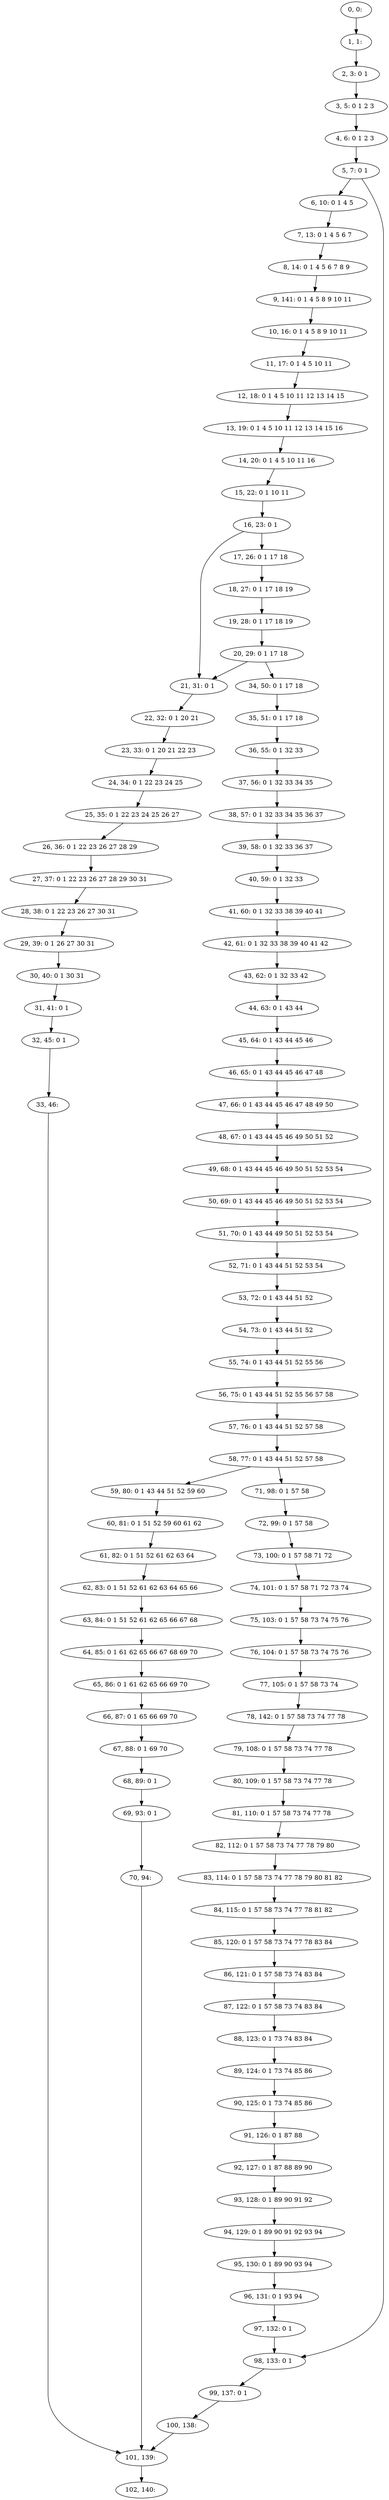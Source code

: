digraph G {
0[label="0, 0: "];
1[label="1, 1: "];
2[label="2, 3: 0 1 "];
3[label="3, 5: 0 1 2 3 "];
4[label="4, 6: 0 1 2 3 "];
5[label="5, 7: 0 1 "];
6[label="6, 10: 0 1 4 5 "];
7[label="7, 13: 0 1 4 5 6 7 "];
8[label="8, 14: 0 1 4 5 6 7 8 9 "];
9[label="9, 141: 0 1 4 5 8 9 10 11 "];
10[label="10, 16: 0 1 4 5 8 9 10 11 "];
11[label="11, 17: 0 1 4 5 10 11 "];
12[label="12, 18: 0 1 4 5 10 11 12 13 14 15 "];
13[label="13, 19: 0 1 4 5 10 11 12 13 14 15 16 "];
14[label="14, 20: 0 1 4 5 10 11 16 "];
15[label="15, 22: 0 1 10 11 "];
16[label="16, 23: 0 1 "];
17[label="17, 26: 0 1 17 18 "];
18[label="18, 27: 0 1 17 18 19 "];
19[label="19, 28: 0 1 17 18 19 "];
20[label="20, 29: 0 1 17 18 "];
21[label="21, 31: 0 1 "];
22[label="22, 32: 0 1 20 21 "];
23[label="23, 33: 0 1 20 21 22 23 "];
24[label="24, 34: 0 1 22 23 24 25 "];
25[label="25, 35: 0 1 22 23 24 25 26 27 "];
26[label="26, 36: 0 1 22 23 26 27 28 29 "];
27[label="27, 37: 0 1 22 23 26 27 28 29 30 31 "];
28[label="28, 38: 0 1 22 23 26 27 30 31 "];
29[label="29, 39: 0 1 26 27 30 31 "];
30[label="30, 40: 0 1 30 31 "];
31[label="31, 41: 0 1 "];
32[label="32, 45: 0 1 "];
33[label="33, 46: "];
34[label="34, 50: 0 1 17 18 "];
35[label="35, 51: 0 1 17 18 "];
36[label="36, 55: 0 1 32 33 "];
37[label="37, 56: 0 1 32 33 34 35 "];
38[label="38, 57: 0 1 32 33 34 35 36 37 "];
39[label="39, 58: 0 1 32 33 36 37 "];
40[label="40, 59: 0 1 32 33 "];
41[label="41, 60: 0 1 32 33 38 39 40 41 "];
42[label="42, 61: 0 1 32 33 38 39 40 41 42 "];
43[label="43, 62: 0 1 32 33 42 "];
44[label="44, 63: 0 1 43 44 "];
45[label="45, 64: 0 1 43 44 45 46 "];
46[label="46, 65: 0 1 43 44 45 46 47 48 "];
47[label="47, 66: 0 1 43 44 45 46 47 48 49 50 "];
48[label="48, 67: 0 1 43 44 45 46 49 50 51 52 "];
49[label="49, 68: 0 1 43 44 45 46 49 50 51 52 53 54 "];
50[label="50, 69: 0 1 43 44 45 46 49 50 51 52 53 54 "];
51[label="51, 70: 0 1 43 44 49 50 51 52 53 54 "];
52[label="52, 71: 0 1 43 44 51 52 53 54 "];
53[label="53, 72: 0 1 43 44 51 52 "];
54[label="54, 73: 0 1 43 44 51 52 "];
55[label="55, 74: 0 1 43 44 51 52 55 56 "];
56[label="56, 75: 0 1 43 44 51 52 55 56 57 58 "];
57[label="57, 76: 0 1 43 44 51 52 57 58 "];
58[label="58, 77: 0 1 43 44 51 52 57 58 "];
59[label="59, 80: 0 1 43 44 51 52 59 60 "];
60[label="60, 81: 0 1 51 52 59 60 61 62 "];
61[label="61, 82: 0 1 51 52 61 62 63 64 "];
62[label="62, 83: 0 1 51 52 61 62 63 64 65 66 "];
63[label="63, 84: 0 1 51 52 61 62 65 66 67 68 "];
64[label="64, 85: 0 1 61 62 65 66 67 68 69 70 "];
65[label="65, 86: 0 1 61 62 65 66 69 70 "];
66[label="66, 87: 0 1 65 66 69 70 "];
67[label="67, 88: 0 1 69 70 "];
68[label="68, 89: 0 1 "];
69[label="69, 93: 0 1 "];
70[label="70, 94: "];
71[label="71, 98: 0 1 57 58 "];
72[label="72, 99: 0 1 57 58 "];
73[label="73, 100: 0 1 57 58 71 72 "];
74[label="74, 101: 0 1 57 58 71 72 73 74 "];
75[label="75, 103: 0 1 57 58 73 74 75 76 "];
76[label="76, 104: 0 1 57 58 73 74 75 76 "];
77[label="77, 105: 0 1 57 58 73 74 "];
78[label="78, 142: 0 1 57 58 73 74 77 78 "];
79[label="79, 108: 0 1 57 58 73 74 77 78 "];
80[label="80, 109: 0 1 57 58 73 74 77 78 "];
81[label="81, 110: 0 1 57 58 73 74 77 78 "];
82[label="82, 112: 0 1 57 58 73 74 77 78 79 80 "];
83[label="83, 114: 0 1 57 58 73 74 77 78 79 80 81 82 "];
84[label="84, 115: 0 1 57 58 73 74 77 78 81 82 "];
85[label="85, 120: 0 1 57 58 73 74 77 78 83 84 "];
86[label="86, 121: 0 1 57 58 73 74 83 84 "];
87[label="87, 122: 0 1 57 58 73 74 83 84 "];
88[label="88, 123: 0 1 73 74 83 84 "];
89[label="89, 124: 0 1 73 74 85 86 "];
90[label="90, 125: 0 1 73 74 85 86 "];
91[label="91, 126: 0 1 87 88 "];
92[label="92, 127: 0 1 87 88 89 90 "];
93[label="93, 128: 0 1 89 90 91 92 "];
94[label="94, 129: 0 1 89 90 91 92 93 94 "];
95[label="95, 130: 0 1 89 90 93 94 "];
96[label="96, 131: 0 1 93 94 "];
97[label="97, 132: 0 1 "];
98[label="98, 133: 0 1 "];
99[label="99, 137: 0 1 "];
100[label="100, 138: "];
101[label="101, 139: "];
102[label="102, 140: "];
0->1 ;
1->2 ;
2->3 ;
3->4 ;
4->5 ;
5->6 ;
5->98 ;
6->7 ;
7->8 ;
8->9 ;
9->10 ;
10->11 ;
11->12 ;
12->13 ;
13->14 ;
14->15 ;
15->16 ;
16->17 ;
16->21 ;
17->18 ;
18->19 ;
19->20 ;
20->21 ;
20->34 ;
21->22 ;
22->23 ;
23->24 ;
24->25 ;
25->26 ;
26->27 ;
27->28 ;
28->29 ;
29->30 ;
30->31 ;
31->32 ;
32->33 ;
33->101 ;
34->35 ;
35->36 ;
36->37 ;
37->38 ;
38->39 ;
39->40 ;
40->41 ;
41->42 ;
42->43 ;
43->44 ;
44->45 ;
45->46 ;
46->47 ;
47->48 ;
48->49 ;
49->50 ;
50->51 ;
51->52 ;
52->53 ;
53->54 ;
54->55 ;
55->56 ;
56->57 ;
57->58 ;
58->59 ;
58->71 ;
59->60 ;
60->61 ;
61->62 ;
62->63 ;
63->64 ;
64->65 ;
65->66 ;
66->67 ;
67->68 ;
68->69 ;
69->70 ;
70->101 ;
71->72 ;
72->73 ;
73->74 ;
74->75 ;
75->76 ;
76->77 ;
77->78 ;
78->79 ;
79->80 ;
80->81 ;
81->82 ;
82->83 ;
83->84 ;
84->85 ;
85->86 ;
86->87 ;
87->88 ;
88->89 ;
89->90 ;
90->91 ;
91->92 ;
92->93 ;
93->94 ;
94->95 ;
95->96 ;
96->97 ;
97->98 ;
98->99 ;
99->100 ;
100->101 ;
101->102 ;
}
